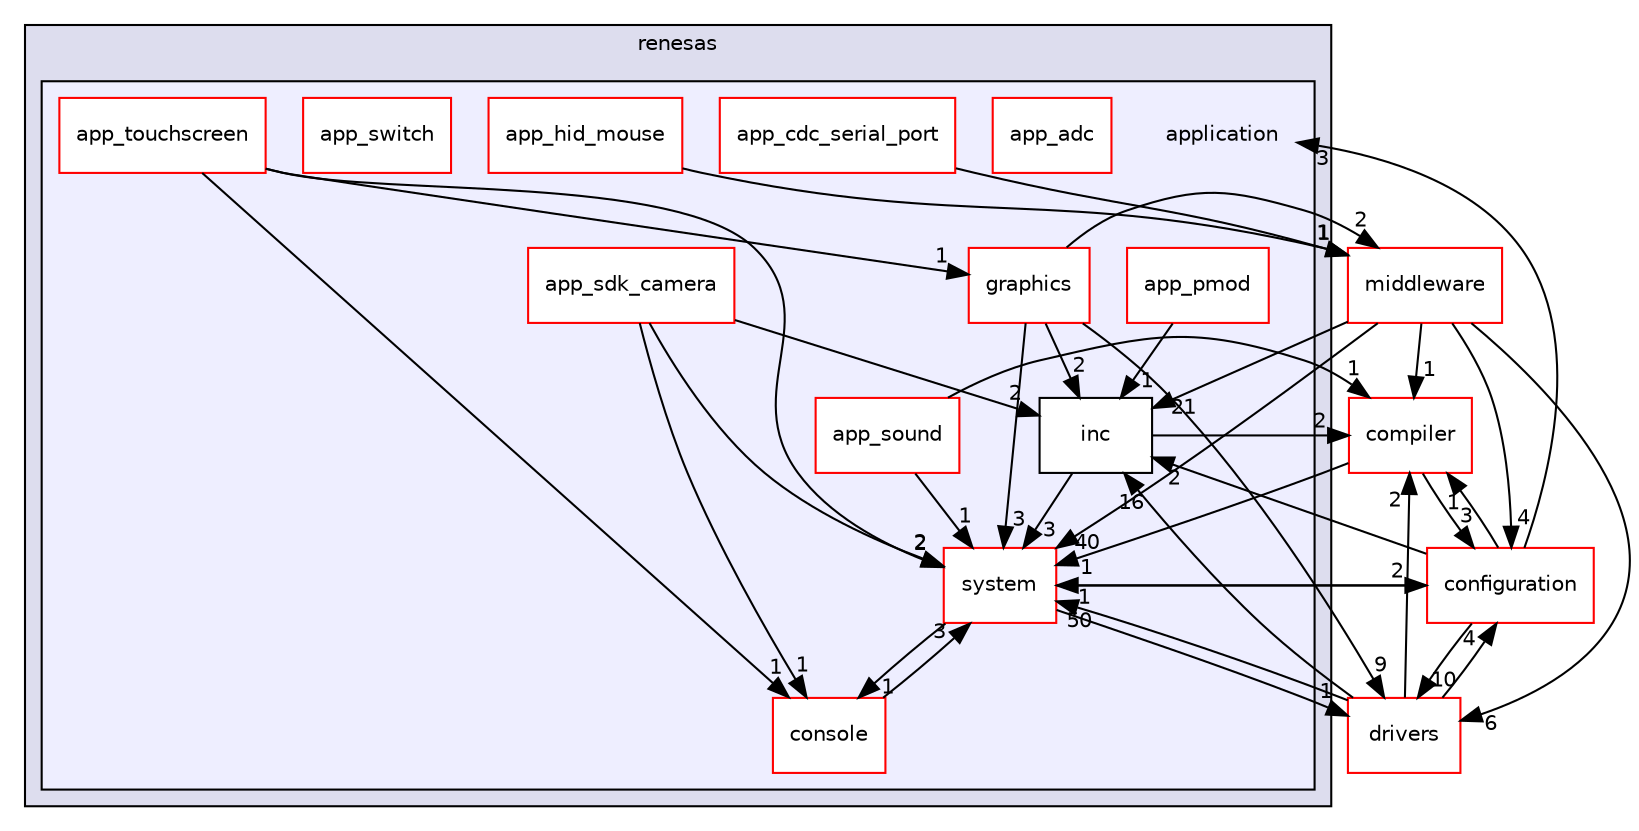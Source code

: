 digraph "application" {
  compound=true
  node [ fontsize="10", fontname="Helvetica"];
  edge [ labelfontsize="10", labelfontname="Helvetica"];
  subgraph clusterdir_eb43ea11873235cfcda9a52bf58b71d6 {
    graph [ bgcolor="#ddddee", pencolor="black", label="renesas" fontname="Helvetica", fontsize="10", URL="dir_eb43ea11873235cfcda9a52bf58b71d6.html"]
  subgraph clusterdir_eda2a6d705da8f3400ffe9a7dcb90b30 {
    graph [ bgcolor="#eeeeff", pencolor="black", label="" URL="dir_eda2a6d705da8f3400ffe9a7dcb90b30.html"];
    dir_eda2a6d705da8f3400ffe9a7dcb90b30 [shape=plaintext label="application"];
    dir_fdf1f7cd68991d617b429addb6cd6520 [shape=box label="app_adc" color="red" fillcolor="white" style="filled" URL="dir_fdf1f7cd68991d617b429addb6cd6520.html"];
    dir_5a96e3748929512ea5f4113fea9256ff [shape=box label="app_cdc_serial_port" color="red" fillcolor="white" style="filled" URL="dir_5a96e3748929512ea5f4113fea9256ff.html"];
    dir_8766b77b6d8b00e9a7d44a3cfa0aa426 [shape=box label="app_hid_mouse" color="red" fillcolor="white" style="filled" URL="dir_8766b77b6d8b00e9a7d44a3cfa0aa426.html"];
    dir_9fcec3dacb6ea33dcf3a9b275672b1f3 [shape=box label="app_pmod" color="red" fillcolor="white" style="filled" URL="dir_9fcec3dacb6ea33dcf3a9b275672b1f3.html"];
    dir_73197e4534f0ddd5f5e3fd44aa9e9482 [shape=box label="app_sdk_camera" color="red" fillcolor="white" style="filled" URL="dir_73197e4534f0ddd5f5e3fd44aa9e9482.html"];
    dir_edf423b32efb5582cf1e17796c7fcb1c [shape=box label="app_sound" color="red" fillcolor="white" style="filled" URL="dir_edf423b32efb5582cf1e17796c7fcb1c.html"];
    dir_e01145ff40e309049d20de2ed17135a2 [shape=box label="app_switch" color="red" fillcolor="white" style="filled" URL="dir_e01145ff40e309049d20de2ed17135a2.html"];
    dir_eb06aec56655cae8cce2063625c32c5b [shape=box label="app_touchscreen" color="red" fillcolor="white" style="filled" URL="dir_eb06aec56655cae8cce2063625c32c5b.html"];
    dir_41a4f755a1e521e6a5e6f7f91ca685aa [shape=box label="console" color="red" fillcolor="white" style="filled" URL="dir_41a4f755a1e521e6a5e6f7f91ca685aa.html"];
    dir_f238a31a812eb6f7705c4e2a52d5e744 [shape=box label="graphics" color="red" fillcolor="white" style="filled" URL="dir_f238a31a812eb6f7705c4e2a52d5e744.html"];
    dir_3edf223c38a35cc5ba7f5b4c6571d932 [shape=box label="inc" color="black" fillcolor="white" style="filled" URL="dir_3edf223c38a35cc5ba7f5b4c6571d932.html"];
    dir_911aa23d539fd7870138add75e49b79e [shape=box label="system" color="red" fillcolor="white" style="filled" URL="dir_911aa23d539fd7870138add75e49b79e.html"];
  }
  }
  dir_f029f3251b48bb3d01d309310e82fd9d [shape=box label="compiler" fillcolor="white" style="filled" color="red" URL="dir_f029f3251b48bb3d01d309310e82fd9d.html"];
  dir_95f7b9d4854ca187ae337d299db232bb [shape=box label="configuration" fillcolor="white" style="filled" color="red" URL="dir_95f7b9d4854ca187ae337d299db232bb.html"];
  dir_08ce54ab20ebf3a819d624811685620e [shape=box label="drivers" fillcolor="white" style="filled" color="red" URL="dir_08ce54ab20ebf3a819d624811685620e.html"];
  dir_180fb5dbcfe56f00ba097c6057eb79b8 [shape=box label="middleware" fillcolor="white" style="filled" color="red" URL="dir_180fb5dbcfe56f00ba097c6057eb79b8.html"];
  dir_41a4f755a1e521e6a5e6f7f91ca685aa->dir_911aa23d539fd7870138add75e49b79e [headlabel="3", labeldistance=1.5 headhref="dir_000017_000003.html"];
  dir_73197e4534f0ddd5f5e3fd44aa9e9482->dir_41a4f755a1e521e6a5e6f7f91ca685aa [headlabel="1", labeldistance=1.5 headhref="dir_000053_000017.html"];
  dir_73197e4534f0ddd5f5e3fd44aa9e9482->dir_911aa23d539fd7870138add75e49b79e [headlabel="2", labeldistance=1.5 headhref="dir_000053_000003.html"];
  dir_73197e4534f0ddd5f5e3fd44aa9e9482->dir_3edf223c38a35cc5ba7f5b4c6571d932 [headlabel="2", labeldistance=1.5 headhref="dir_000053_000019.html"];
  dir_f238a31a812eb6f7705c4e2a52d5e744->dir_08ce54ab20ebf3a819d624811685620e [headlabel="9", labeldistance=1.5 headhref="dir_000041_000006.html"];
  dir_f238a31a812eb6f7705c4e2a52d5e744->dir_911aa23d539fd7870138add75e49b79e [headlabel="3", labeldistance=1.5 headhref="dir_000041_000003.html"];
  dir_f238a31a812eb6f7705c4e2a52d5e744->dir_3edf223c38a35cc5ba7f5b4c6571d932 [headlabel="2", labeldistance=1.5 headhref="dir_000041_000019.html"];
  dir_f238a31a812eb6f7705c4e2a52d5e744->dir_180fb5dbcfe56f00ba097c6057eb79b8 [headlabel="2", labeldistance=1.5 headhref="dir_000041_000010.html"];
  dir_f029f3251b48bb3d01d309310e82fd9d->dir_95f7b9d4854ca187ae337d299db232bb [headlabel="3", labeldistance=1.5 headhref="dir_000020_000009.html"];
  dir_f029f3251b48bb3d01d309310e82fd9d->dir_911aa23d539fd7870138add75e49b79e [headlabel="1", labeldistance=1.5 headhref="dir_000020_000003.html"];
  dir_5a96e3748929512ea5f4113fea9256ff->dir_180fb5dbcfe56f00ba097c6057eb79b8 [headlabel="1", labeldistance=1.5 headhref="dir_000092_000010.html"];
  dir_95f7b9d4854ca187ae337d299db232bb->dir_eda2a6d705da8f3400ffe9a7dcb90b30 [headlabel="3", labeldistance=1.5 headhref="dir_000009_000002.html"];
  dir_95f7b9d4854ca187ae337d299db232bb->dir_f029f3251b48bb3d01d309310e82fd9d [headlabel="1", labeldistance=1.5 headhref="dir_000009_000020.html"];
  dir_95f7b9d4854ca187ae337d299db232bb->dir_08ce54ab20ebf3a819d624811685620e [headlabel="10", labeldistance=1.5 headhref="dir_000009_000006.html"];
  dir_95f7b9d4854ca187ae337d299db232bb->dir_911aa23d539fd7870138add75e49b79e [headlabel="1", labeldistance=1.5 headhref="dir_000009_000003.html"];
  dir_95f7b9d4854ca187ae337d299db232bb->dir_3edf223c38a35cc5ba7f5b4c6571d932 [headlabel="2", labeldistance=1.5 headhref="dir_000009_000019.html"];
  dir_9fcec3dacb6ea33dcf3a9b275672b1f3->dir_3edf223c38a35cc5ba7f5b4c6571d932 [headlabel="1", labeldistance=1.5 headhref="dir_000072_000019.html"];
  dir_edf423b32efb5582cf1e17796c7fcb1c->dir_f029f3251b48bb3d01d309310e82fd9d [headlabel="1", labeldistance=1.5 headhref="dir_000084_000020.html"];
  dir_edf423b32efb5582cf1e17796c7fcb1c->dir_911aa23d539fd7870138add75e49b79e [headlabel="1", labeldistance=1.5 headhref="dir_000084_000003.html"];
  dir_08ce54ab20ebf3a819d624811685620e->dir_f029f3251b48bb3d01d309310e82fd9d [headlabel="2", labeldistance=1.5 headhref="dir_000006_000020.html"];
  dir_08ce54ab20ebf3a819d624811685620e->dir_95f7b9d4854ca187ae337d299db232bb [headlabel="4", labeldistance=1.5 headhref="dir_000006_000009.html"];
  dir_08ce54ab20ebf3a819d624811685620e->dir_911aa23d539fd7870138add75e49b79e [headlabel="50", labeldistance=1.5 headhref="dir_000006_000003.html"];
  dir_08ce54ab20ebf3a819d624811685620e->dir_3edf223c38a35cc5ba7f5b4c6571d932 [headlabel="16", labeldistance=1.5 headhref="dir_000006_000019.html"];
  dir_8766b77b6d8b00e9a7d44a3cfa0aa426->dir_180fb5dbcfe56f00ba097c6057eb79b8 [headlabel="1", labeldistance=1.5 headhref="dir_000094_000010.html"];
  dir_911aa23d539fd7870138add75e49b79e->dir_41a4f755a1e521e6a5e6f7f91ca685aa [headlabel="1", labeldistance=1.5 headhref="dir_000003_000017.html"];
  dir_911aa23d539fd7870138add75e49b79e->dir_95f7b9d4854ca187ae337d299db232bb [headlabel="2", labeldistance=1.5 headhref="dir_000003_000009.html"];
  dir_911aa23d539fd7870138add75e49b79e->dir_08ce54ab20ebf3a819d624811685620e [headlabel="1", labeldistance=1.5 headhref="dir_000003_000006.html"];
  dir_3edf223c38a35cc5ba7f5b4c6571d932->dir_f029f3251b48bb3d01d309310e82fd9d [headlabel="2", labeldistance=1.5 headhref="dir_000019_000020.html"];
  dir_3edf223c38a35cc5ba7f5b4c6571d932->dir_911aa23d539fd7870138add75e49b79e [headlabel="3", labeldistance=1.5 headhref="dir_000019_000003.html"];
  dir_eb06aec56655cae8cce2063625c32c5b->dir_41a4f755a1e521e6a5e6f7f91ca685aa [headlabel="1", labeldistance=1.5 headhref="dir_000032_000017.html"];
  dir_eb06aec56655cae8cce2063625c32c5b->dir_f238a31a812eb6f7705c4e2a52d5e744 [headlabel="1", labeldistance=1.5 headhref="dir_000032_000041.html"];
  dir_eb06aec56655cae8cce2063625c32c5b->dir_911aa23d539fd7870138add75e49b79e [headlabel="2", labeldistance=1.5 headhref="dir_000032_000003.html"];
  dir_180fb5dbcfe56f00ba097c6057eb79b8->dir_f029f3251b48bb3d01d309310e82fd9d [headlabel="1", labeldistance=1.5 headhref="dir_000010_000020.html"];
  dir_180fb5dbcfe56f00ba097c6057eb79b8->dir_95f7b9d4854ca187ae337d299db232bb [headlabel="4", labeldistance=1.5 headhref="dir_000010_000009.html"];
  dir_180fb5dbcfe56f00ba097c6057eb79b8->dir_08ce54ab20ebf3a819d624811685620e [headlabel="6", labeldistance=1.5 headhref="dir_000010_000006.html"];
  dir_180fb5dbcfe56f00ba097c6057eb79b8->dir_911aa23d539fd7870138add75e49b79e [headlabel="40", labeldistance=1.5 headhref="dir_000010_000003.html"];
  dir_180fb5dbcfe56f00ba097c6057eb79b8->dir_3edf223c38a35cc5ba7f5b4c6571d932 [headlabel="21", labeldistance=1.5 headhref="dir_000010_000019.html"];
}
